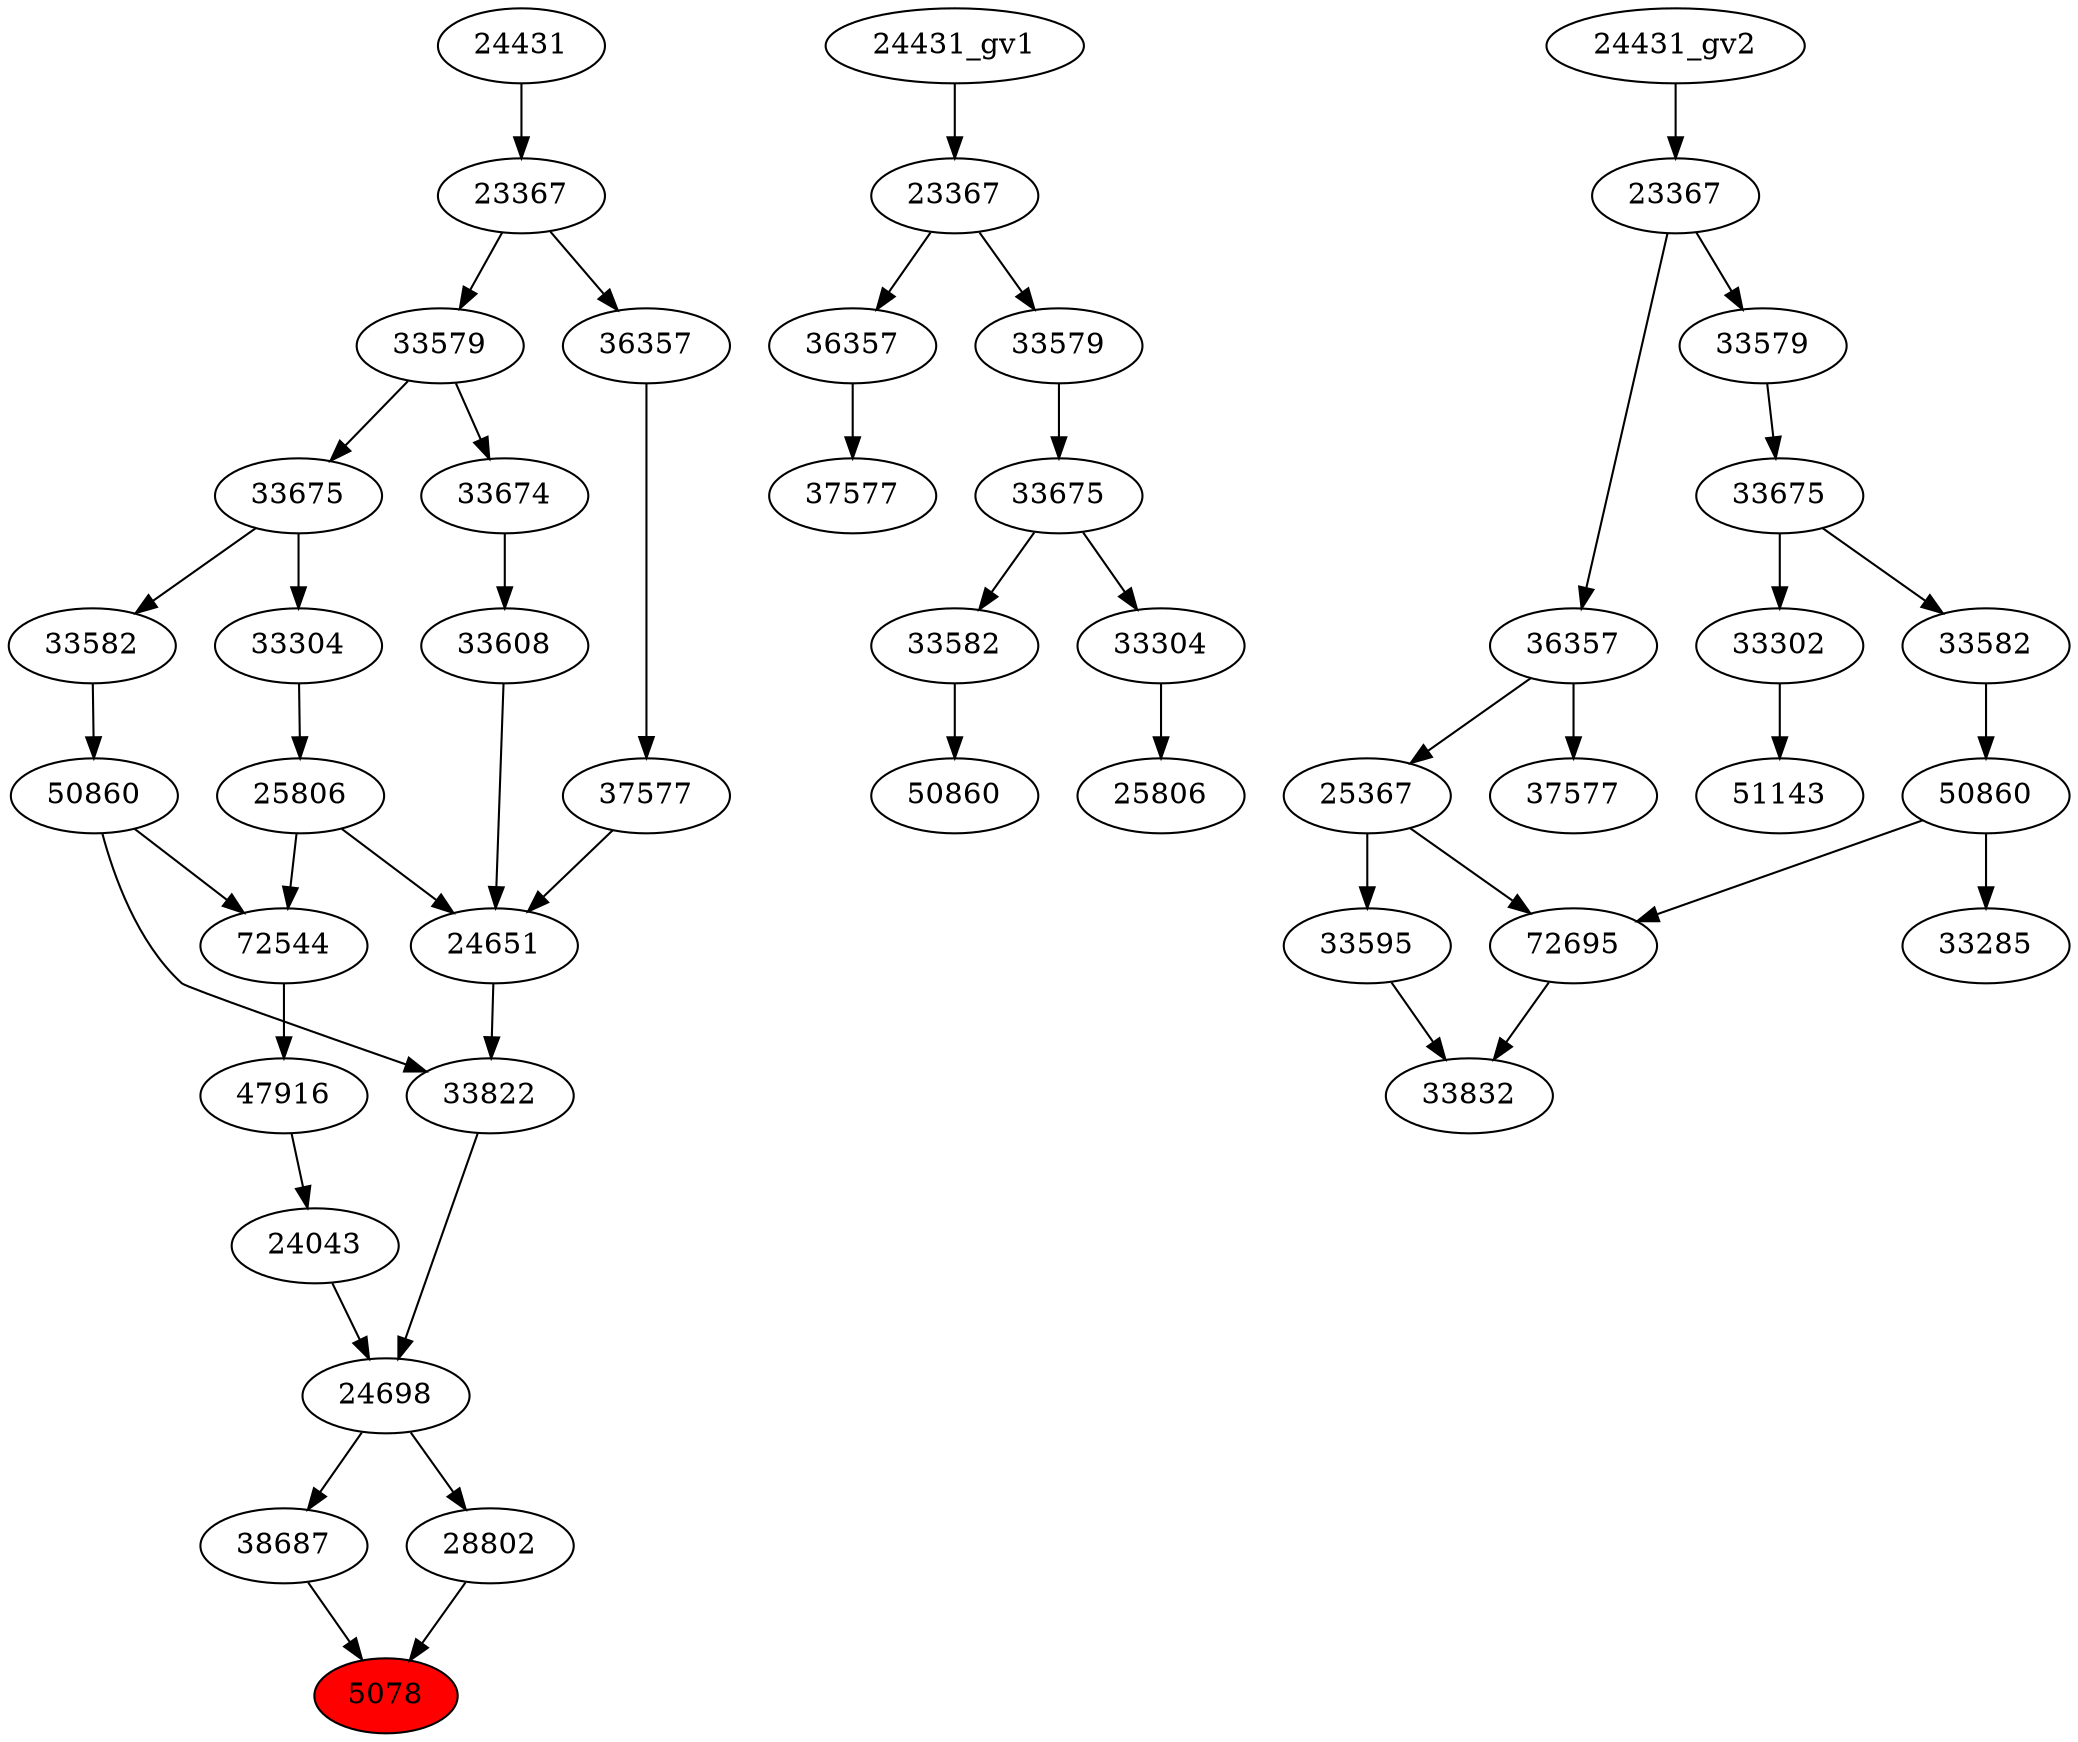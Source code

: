strict digraph root {
	node [label="\N"];
	{
		node [fillcolor="",
			label="\N",
			style=""
		];
		5078		 [fillcolor=red,
			label=5078,
			style=filled];
		38687		 [label=38687];
		38687 -> 5078;
		28802		 [label=28802];
		28802 -> 5078;
		24698		 [label=24698];
		24698 -> 38687;
		24698 -> 28802;
		24043		 [label=24043];
		24043 -> 24698;
		33822		 [label=33822];
		33822 -> 24698;
		47916		 [label=47916];
		47916 -> 24043;
		24651		 [label=24651];
		24651 -> 33822;
		50860		 [label=50860];
		50860 -> 33822;
		72544		 [label=72544];
		50860 -> 72544;
		72544 -> 47916;
		25806		 [label=25806];
		25806 -> 24651;
		25806 -> 72544;
		33608		 [label=33608];
		33608 -> 24651;
		37577		 [label=37577];
		37577 -> 24651;
		33582		 [label=33582];
		33582 -> 50860;
		33304		 [label=33304];
		33304 -> 25806;
		33674		 [label=33674];
		33674 -> 33608;
		36357		 [label=36357];
		36357 -> 37577;
		33675		 [label=33675];
		33675 -> 33582;
		33675 -> 33304;
		33579		 [label=33579];
		33579 -> 33674;
		33579 -> 33675;
		23367		 [label=23367];
		23367 -> 36357;
		23367 -> 33579;
		24431		 [label=24431];
		24431 -> 23367;
	}
	{
		node [label="\N"];
		"50860_gv1"		 [label=50860];
		"33582_gv1"		 [label=33582];
		"33582_gv1" -> "50860_gv1";
		"25806_gv1"		 [label=25806];
		"33304_gv1"		 [label=33304];
		"33304_gv1" -> "25806_gv1";
		"37577_gv1"		 [label=37577];
		"36357_gv1"		 [label=36357];
		"36357_gv1" -> "37577_gv1";
		"33675_gv1"		 [label=33675];
		"33675_gv1" -> "33582_gv1";
		"33675_gv1" -> "33304_gv1";
		"23367_gv1"		 [label=23367];
		"23367_gv1" -> "36357_gv1";
		"33579_gv1"		 [label=33579];
		"23367_gv1" -> "33579_gv1";
		"33579_gv1" -> "33675_gv1";
		"24431_gv1" -> "23367_gv1";
	}
	{
		node [label="\N"];
		33285		 [label=33285];
		"50860_gv2"		 [label=50860];
		"50860_gv2" -> 33285;
		72695		 [label=72695];
		"50860_gv2" -> 72695;
		33832		 [label=33832];
		72695 -> 33832;
		33595		 [label=33595];
		33595 -> 33832;
		51143		 [label=51143];
		33302		 [label=33302];
		33302 -> 51143;
		25367		 [label=25367];
		25367 -> 72695;
		25367 -> 33595;
		"33582_gv2"		 [label=33582];
		"33582_gv2" -> "50860_gv2";
		"33675_gv2"		 [label=33675];
		"33675_gv2" -> 33302;
		"33675_gv2" -> "33582_gv2";
		"23367_gv2"		 [label=23367];
		"36357_gv2"		 [label=36357];
		"23367_gv2" -> "36357_gv2";
		"33579_gv2"		 [label=33579];
		"23367_gv2" -> "33579_gv2";
		"24431_gv2" -> "23367_gv2";
		"36357_gv2" -> 25367;
		"37577_gv2"		 [label=37577];
		"36357_gv2" -> "37577_gv2";
		"33579_gv2" -> "33675_gv2";
	}
}
